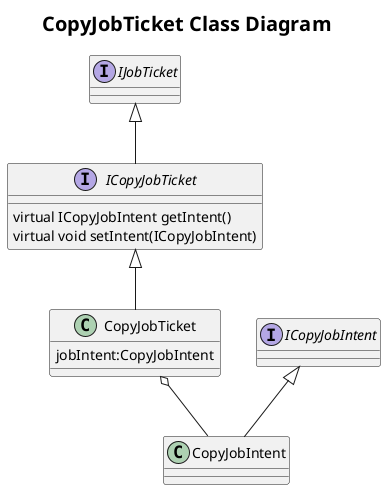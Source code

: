 @startuml
title <size:20><b>CopyJobTicket Class Diagram</b></size>

interface IJobTicket
{
}

Interface ICopyJobTicket
{
    virtual ICopyJobIntent getIntent()
    virtual void setIntent(ICopyJobIntent)
}

class CopyJobTicket
{
    jobIntent:CopyJobIntent
}

interface ICopyJobIntent
{

}

class CopyJobIntent
{

}

IJobTicket <|-- ICopyJobTicket
ICopyJobTicket <|-- CopyJobTicket
ICopyJobIntent<|-- CopyJobIntent
CopyJobTicket o-- CopyJobIntent

@enduml